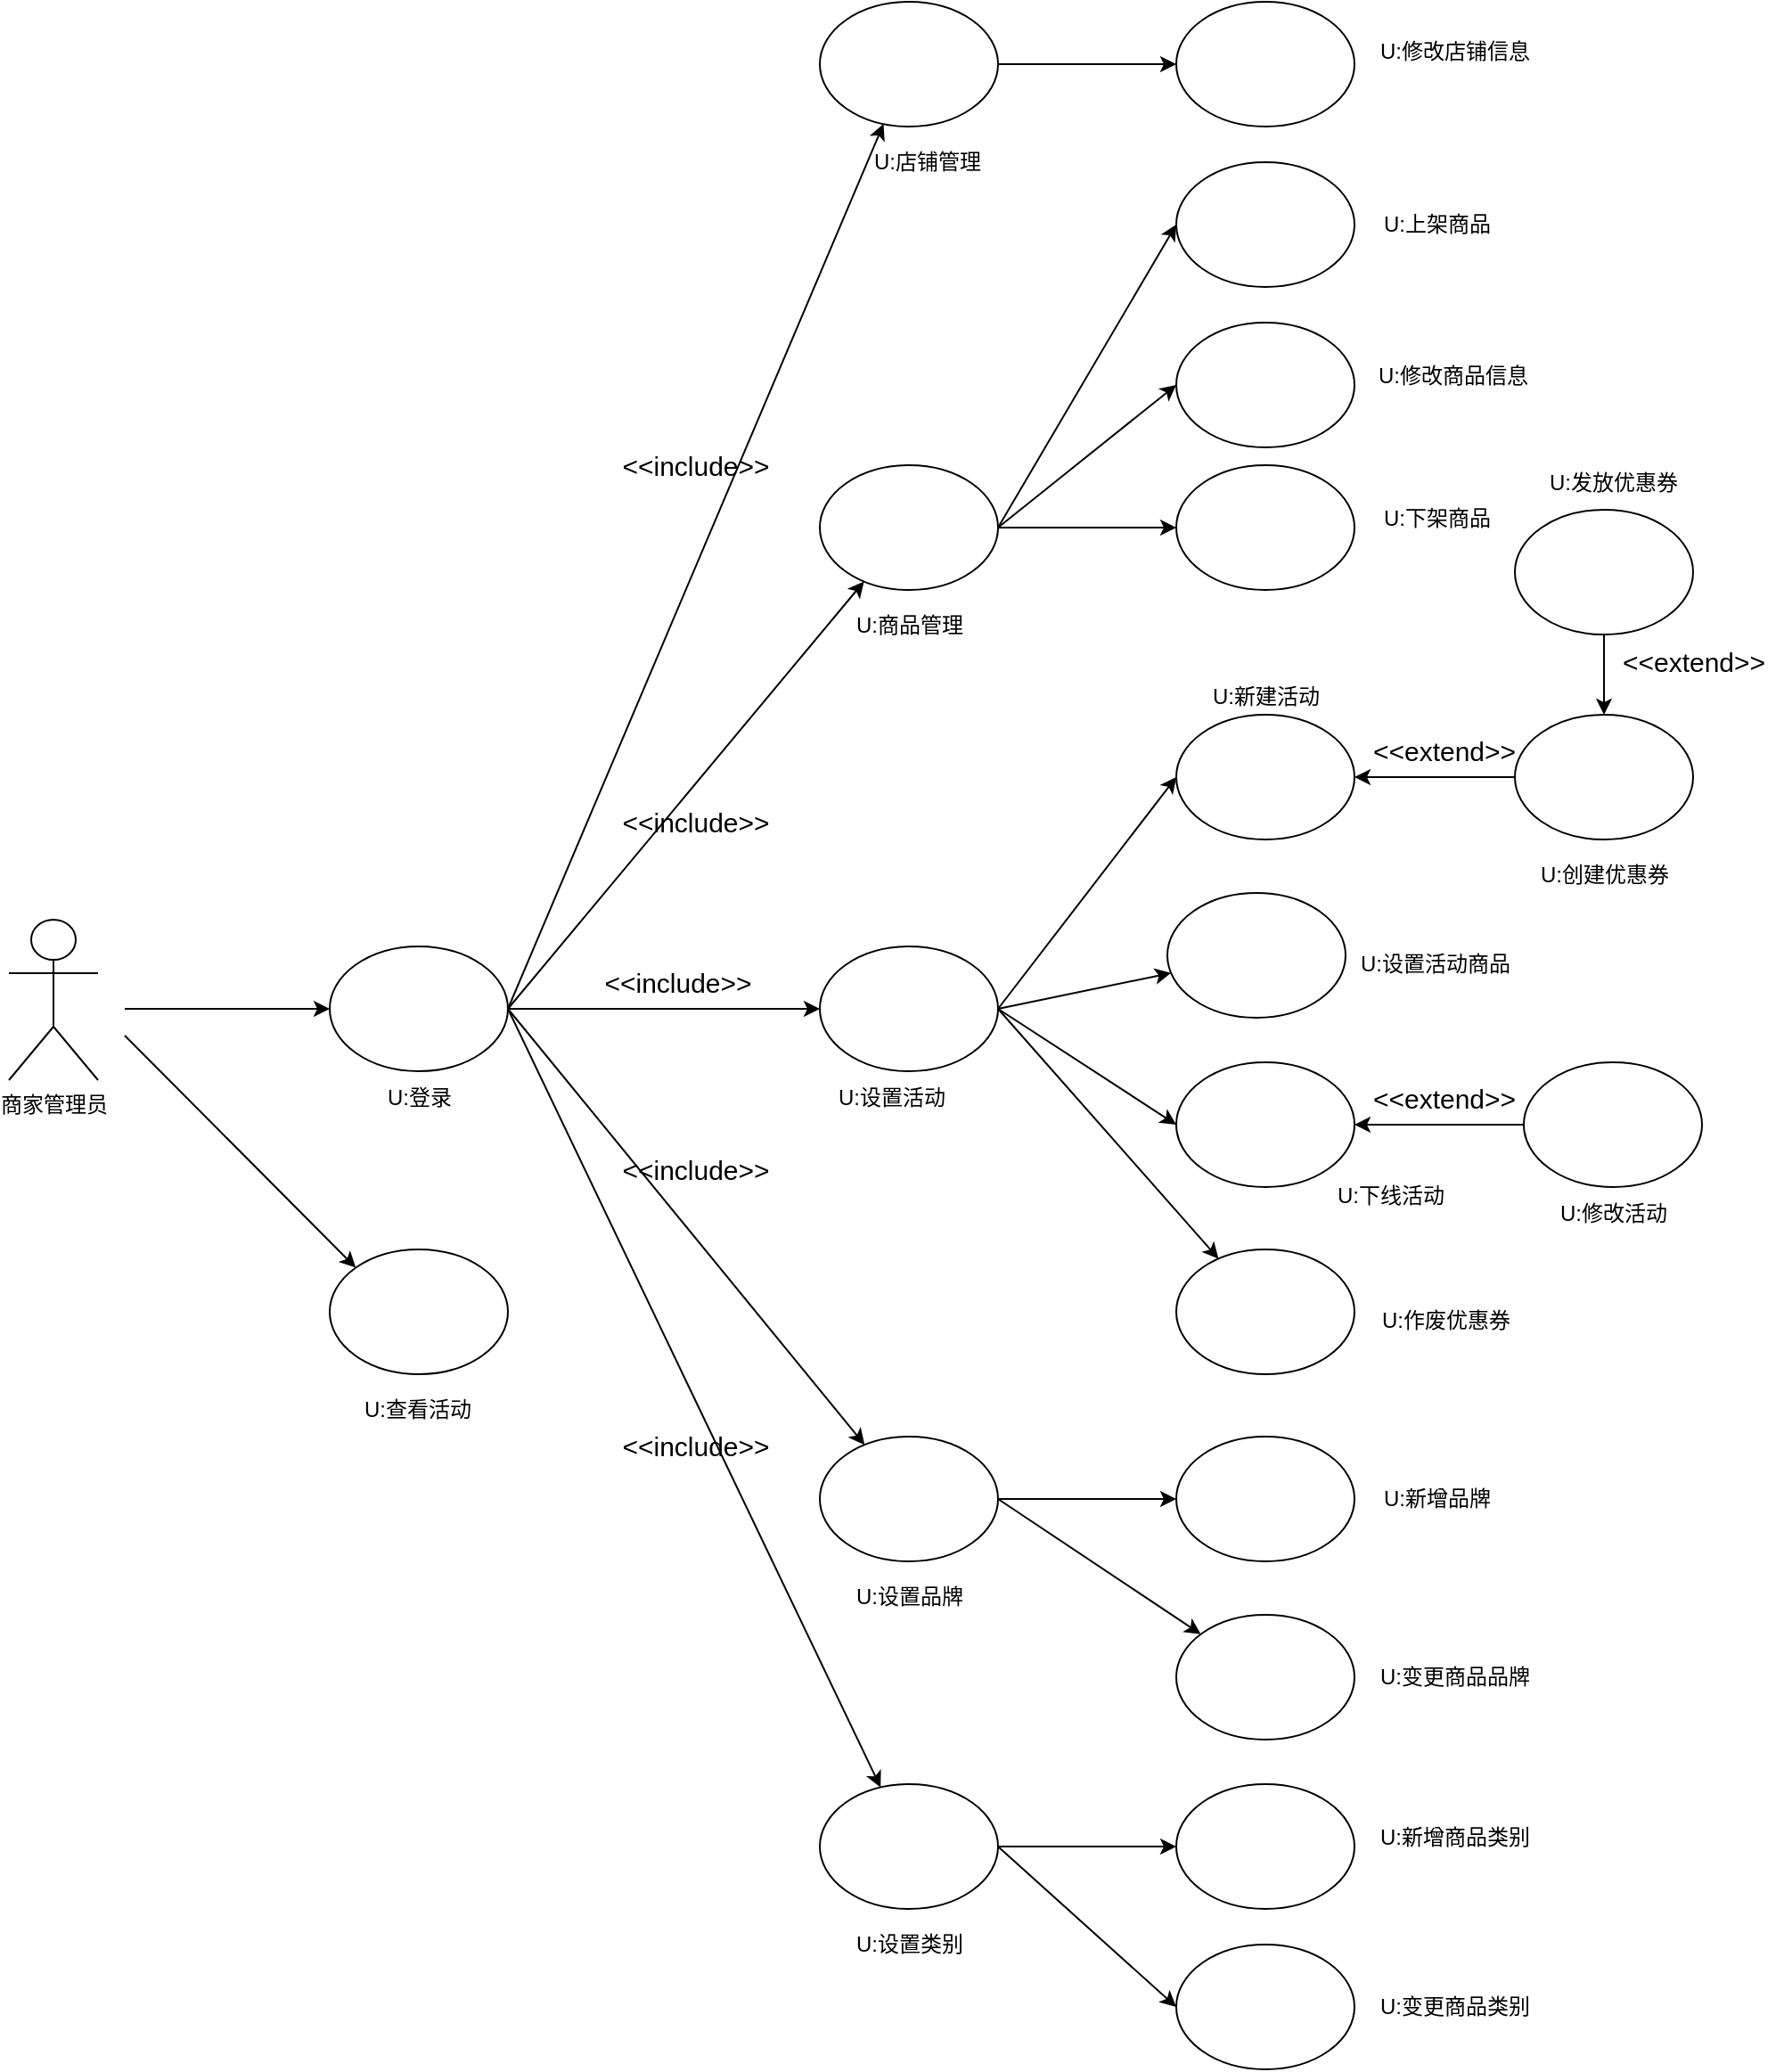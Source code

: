 <mxfile version="13.9.8" type="github">
  <diagram id="yHeF4_bzrxLTXPKwY5sZ" name="Page-1">
    <mxGraphModel dx="1376" dy="1894" grid="1" gridSize="10" guides="1" tooltips="1" connect="1" arrows="1" fold="1" page="1" pageScale="1" pageWidth="827" pageHeight="1169" math="0" shadow="0">
      <root>
        <mxCell id="0" />
        <mxCell id="1" parent="0" />
        <mxCell id="8tCWAQmAQTB_diqJKxat-1" value="商家管理员" style="shape=umlActor;verticalLabelPosition=bottom;verticalAlign=top;html=1;outlineConnect=0;" parent="1" vertex="1">
          <mxGeometry x="225" y="485" width="50" height="90" as="geometry" />
        </mxCell>
        <mxCell id="0iyVtUYct8NkVclycfW--6" style="edgeStyle=none;rounded=0;orthogonalLoop=1;jettySize=auto;html=1;entryX=1;entryY=0.5;entryDx=0;entryDy=0;startArrow=classic;startFill=1;endArrow=none;endFill=0;" parent="1" source="8tCWAQmAQTB_diqJKxat-30" target="d_4f9FTK0BvBkenBgBJO-35" edge="1">
          <mxGeometry relative="1" as="geometry" />
        </mxCell>
        <mxCell id="kDSBqB-Ltwl2de3J7nG--11" style="edgeStyle=none;rounded=0;orthogonalLoop=1;jettySize=auto;html=1;entryX=0;entryY=0.5;entryDx=0;entryDy=0;exitX=1;exitY=0.5;exitDx=0;exitDy=0;" parent="1" source="8tCWAQmAQTB_diqJKxat-30" target="kDSBqB-Ltwl2de3J7nG--9" edge="1">
          <mxGeometry relative="1" as="geometry" />
        </mxCell>
        <mxCell id="8tCWAQmAQTB_diqJKxat-30" value="" style="ellipse;whiteSpace=wrap;html=1;" parent="1" vertex="1">
          <mxGeometry x="680" y="230" width="100" height="70" as="geometry" />
        </mxCell>
        <mxCell id="0iyVtUYct8NkVclycfW--10" style="edgeStyle=none;rounded=0;orthogonalLoop=1;jettySize=auto;html=1;entryX=1;entryY=0.5;entryDx=0;entryDy=0;startArrow=classic;startFill=1;endArrow=none;endFill=0;" parent="1" source="8tCWAQmAQTB_diqJKxat-32" target="8tCWAQmAQTB_diqJKxat-30" edge="1">
          <mxGeometry relative="1" as="geometry" />
        </mxCell>
        <mxCell id="8tCWAQmAQTB_diqJKxat-32" value="" style="ellipse;whiteSpace=wrap;html=1;" parent="1" vertex="1">
          <mxGeometry x="880" y="230" width="100" height="70" as="geometry" />
        </mxCell>
        <mxCell id="0iyVtUYct8NkVclycfW--27" style="edgeStyle=none;rounded=0;orthogonalLoop=1;jettySize=auto;html=1;entryX=0.5;entryY=1;entryDx=0;entryDy=0;startArrow=classic;startFill=1;endArrow=none;endFill=0;" parent="1" source="8tCWAQmAQTB_diqJKxat-33" target="8tCWAQmAQTB_diqJKxat-34" edge="1">
          <mxGeometry relative="1" as="geometry" />
        </mxCell>
        <mxCell id="8tCWAQmAQTB_diqJKxat-33" value="" style="ellipse;whiteSpace=wrap;html=1;" parent="1" vertex="1">
          <mxGeometry x="1070" y="370" width="100" height="70" as="geometry" />
        </mxCell>
        <mxCell id="8tCWAQmAQTB_diqJKxat-34" value="" style="ellipse;whiteSpace=wrap;html=1;" parent="1" vertex="1">
          <mxGeometry x="1070" y="255" width="100" height="70" as="geometry" />
        </mxCell>
        <mxCell id="0iyVtUYct8NkVclycfW--25" style="edgeStyle=none;rounded=0;orthogonalLoop=1;jettySize=auto;html=1;entryX=0;entryY=0.5;entryDx=0;entryDy=0;startArrow=classic;startFill=1;endArrow=none;endFill=0;exitX=1;exitY=0.5;exitDx=0;exitDy=0;" parent="1" source="kDSBqB-Ltwl2de3J7nG--3" target="8tCWAQmAQTB_diqJKxat-33" edge="1">
          <mxGeometry relative="1" as="geometry" />
        </mxCell>
        <mxCell id="0iyVtUYct8NkVclycfW--19" style="edgeStyle=none;rounded=0;orthogonalLoop=1;jettySize=auto;html=1;startArrow=classic;startFill=1;endArrow=none;endFill=0;exitX=0;exitY=0;exitDx=0;exitDy=0;" parent="1" source="8tCWAQmAQTB_diqJKxat-36" edge="1">
          <mxGeometry relative="1" as="geometry">
            <mxPoint x="290" y="550" as="targetPoint" />
          </mxGeometry>
        </mxCell>
        <mxCell id="8tCWAQmAQTB_diqJKxat-36" value="" style="ellipse;whiteSpace=wrap;html=1;" parent="1" vertex="1">
          <mxGeometry x="405" y="670" width="100" height="70" as="geometry" />
        </mxCell>
        <mxCell id="0iyVtUYct8NkVclycfW--3" style="edgeStyle=none;rounded=0;orthogonalLoop=1;jettySize=auto;html=1;entryX=1;entryY=0.5;entryDx=0;entryDy=0;startArrow=classic;startFill=1;endArrow=none;endFill=0;" parent="1" source="8tCWAQmAQTB_diqJKxat-37" target="d_4f9FTK0BvBkenBgBJO-35" edge="1">
          <mxGeometry relative="1" as="geometry" />
        </mxCell>
        <mxCell id="kDSBqB-Ltwl2de3J7nG--26" style="edgeStyle=none;rounded=0;orthogonalLoop=1;jettySize=auto;html=1;entryX=0;entryY=0.5;entryDx=0;entryDy=0;" parent="1" source="8tCWAQmAQTB_diqJKxat-37" target="kDSBqB-Ltwl2de3J7nG--27" edge="1">
          <mxGeometry relative="1" as="geometry">
            <mxPoint x="960" y="-25" as="targetPoint" />
          </mxGeometry>
        </mxCell>
        <mxCell id="8tCWAQmAQTB_diqJKxat-37" value="" style="ellipse;whiteSpace=wrap;html=1;" parent="1" vertex="1">
          <mxGeometry x="680" y="-30" width="100" height="70" as="geometry" />
        </mxCell>
        <mxCell id="0iyVtUYct8NkVclycfW--16" style="edgeStyle=none;rounded=0;orthogonalLoop=1;jettySize=auto;html=1;entryX=1;entryY=0.5;entryDx=0;entryDy=0;startArrow=classic;startFill=1;endArrow=none;endFill=0;" parent="1" source="8tCWAQmAQTB_diqJKxat-43" target="8tCWAQmAQTB_diqJKxat-44" edge="1">
          <mxGeometry relative="1" as="geometry" />
        </mxCell>
        <mxCell id="8tCWAQmAQTB_diqJKxat-43" value="" style="ellipse;whiteSpace=wrap;html=1;" parent="1" vertex="1">
          <mxGeometry x="880" y="970" width="100" height="70" as="geometry" />
        </mxCell>
        <mxCell id="0iyVtUYct8NkVclycfW--34" style="edgeStyle=none;rounded=0;orthogonalLoop=1;jettySize=auto;html=1;entryX=1;entryY=0.5;entryDx=0;entryDy=0;startArrow=classic;startFill=1;endArrow=none;endFill=0;" parent="1" source="8tCWAQmAQTB_diqJKxat-44" target="d_4f9FTK0BvBkenBgBJO-35" edge="1">
          <mxGeometry relative="1" as="geometry" />
        </mxCell>
        <mxCell id="kDSBqB-Ltwl2de3J7nG--23" style="edgeStyle=none;rounded=0;orthogonalLoop=1;jettySize=auto;html=1;entryX=0;entryY=0.5;entryDx=0;entryDy=0;exitX=1;exitY=0.5;exitDx=0;exitDy=0;" parent="1" source="8tCWAQmAQTB_diqJKxat-44" target="kDSBqB-Ltwl2de3J7nG--21" edge="1">
          <mxGeometry relative="1" as="geometry" />
        </mxCell>
        <mxCell id="8tCWAQmAQTB_diqJKxat-44" value="" style="ellipse;whiteSpace=wrap;html=1;" parent="1" vertex="1">
          <mxGeometry x="680" y="970" width="100" height="70" as="geometry" />
        </mxCell>
        <mxCell id="0iyVtUYct8NkVclycfW--35" style="edgeStyle=none;rounded=0;orthogonalLoop=1;jettySize=auto;html=1;entryX=1;entryY=0.5;entryDx=0;entryDy=0;startArrow=classic;startFill=1;endArrow=none;endFill=0;" parent="1" source="8tCWAQmAQTB_diqJKxat-46" target="8tCWAQmAQTB_diqJKxat-55" edge="1">
          <mxGeometry relative="1" as="geometry" />
        </mxCell>
        <mxCell id="8tCWAQmAQTB_diqJKxat-46" value="" style="ellipse;whiteSpace=wrap;html=1;" parent="1" vertex="1">
          <mxGeometry x="880" y="875" width="100" height="70" as="geometry" />
        </mxCell>
        <mxCell id="0iyVtUYct8NkVclycfW--4" style="edgeStyle=none;rounded=0;orthogonalLoop=1;jettySize=auto;html=1;startArrow=classic;startFill=1;endArrow=none;endFill=0;entryX=1;entryY=0.5;entryDx=0;entryDy=0;" parent="1" source="8tCWAQmAQTB_diqJKxat-55" target="d_4f9FTK0BvBkenBgBJO-35" edge="1">
          <mxGeometry relative="1" as="geometry">
            <mxPoint x="510" y="530" as="targetPoint" />
          </mxGeometry>
        </mxCell>
        <mxCell id="8tCWAQmAQTB_diqJKxat-55" value="" style="ellipse;whiteSpace=wrap;html=1;" parent="1" vertex="1">
          <mxGeometry x="680" y="775" width="100" height="70" as="geometry" />
        </mxCell>
        <mxCell id="0iyVtUYct8NkVclycfW--29" style="edgeStyle=none;rounded=0;orthogonalLoop=1;jettySize=auto;html=1;startArrow=classic;startFill=1;endArrow=none;endFill=0;entryX=1;entryY=0.5;entryDx=0;entryDy=0;" parent="1" source="abcYgRZNAxs5nldRiDmo-28" target="-ngcEvS2TAoL2F-mUe07-18" edge="1">
          <mxGeometry relative="1" as="geometry">
            <mxPoint x="400" y="490" as="targetPoint" />
          </mxGeometry>
        </mxCell>
        <mxCell id="abcYgRZNAxs5nldRiDmo-28" value="" style="ellipse;whiteSpace=wrap;html=1;" parent="1" vertex="1">
          <mxGeometry x="880" y="670" width="100" height="70" as="geometry" />
        </mxCell>
        <mxCell id="0iyVtUYct8NkVclycfW--8" style="edgeStyle=none;rounded=0;orthogonalLoop=1;jettySize=auto;html=1;entryX=1;entryY=0.5;entryDx=0;entryDy=0;startArrow=classic;startFill=1;endArrow=none;endFill=0;" parent="1" source="abcYgRZNAxs5nldRiDmo-32" target="-ngcEvS2TAoL2F-mUe07-18" edge="1">
          <mxGeometry relative="1" as="geometry" />
        </mxCell>
        <mxCell id="abcYgRZNAxs5nldRiDmo-32" value="" style="ellipse;whiteSpace=wrap;html=1;" parent="1" vertex="1">
          <mxGeometry x="875" y="470" width="100" height="70" as="geometry" />
        </mxCell>
        <mxCell id="0iyVtUYct8NkVclycfW--14" style="edgeStyle=none;rounded=0;orthogonalLoop=1;jettySize=auto;html=1;entryX=1;entryY=0.5;entryDx=0;entryDy=0;startArrow=classic;startFill=1;endArrow=none;endFill=0;exitX=0;exitY=0.5;exitDx=0;exitDy=0;" parent="1" source="abcYgRZNAxs5nldRiDmo-33" target="8tCWAQmAQTB_diqJKxat-30" edge="1">
          <mxGeometry relative="1" as="geometry" />
        </mxCell>
        <mxCell id="abcYgRZNAxs5nldRiDmo-33" value="" style="ellipse;whiteSpace=wrap;html=1;" parent="1" vertex="1">
          <mxGeometry x="880" y="150" width="100" height="70" as="geometry" />
        </mxCell>
        <mxCell id="0iyVtUYct8NkVclycfW--2" style="edgeStyle=none;rounded=0;orthogonalLoop=1;jettySize=auto;html=1;startArrow=classic;startFill=1;endArrow=none;endFill=0;" parent="1" source="d_4f9FTK0BvBkenBgBJO-35" edge="1">
          <mxGeometry relative="1" as="geometry">
            <mxPoint x="290" y="535" as="targetPoint" />
          </mxGeometry>
        </mxCell>
        <mxCell id="d_4f9FTK0BvBkenBgBJO-35" value="" style="ellipse;whiteSpace=wrap;html=1;" parent="1" vertex="1">
          <mxGeometry x="405" y="500" width="100" height="70" as="geometry" />
        </mxCell>
        <mxCell id="d_4f9FTK0BvBkenBgBJO-105" value="&lt;font style=&quot;font-size: 15px&quot;&gt;&amp;lt;&amp;lt;include&amp;gt;&amp;gt;&lt;/font&gt;" style="text;html=1;align=center;verticalAlign=middle;resizable=0;points=[];autosize=1;" parent="1" vertex="1">
          <mxGeometry x="550" y="510" width="100" height="20" as="geometry" />
        </mxCell>
        <mxCell id="d_4f9FTK0BvBkenBgBJO-122" value="&lt;span&gt;U:&lt;/span&gt;&lt;span&gt;修改店铺信息&lt;/span&gt;&lt;span&gt;&lt;br&gt;&lt;br&gt;&lt;/span&gt;" style="text;html=1;align=center;verticalAlign=middle;resizable=0;points=[];autosize=1;" parent="1" vertex="1">
          <mxGeometry x="986" y="-10" width="100" height="30" as="geometry" />
        </mxCell>
        <mxCell id="d_4f9FTK0BvBkenBgBJO-123" value="&lt;span&gt;U:&lt;/span&gt;&lt;span&gt;商品管理&lt;/span&gt;" style="text;html=1;align=center;verticalAlign=middle;resizable=0;points=[];autosize=1;" parent="1" vertex="1">
          <mxGeometry x="690" y="310" width="80" height="20" as="geometry" />
        </mxCell>
        <mxCell id="d_4f9FTK0BvBkenBgBJO-125" value="&lt;span&gt;U:&lt;/span&gt;&lt;span&gt;设置活动商品&lt;/span&gt;" style="text;html=1;align=center;verticalAlign=middle;resizable=0;points=[];autosize=1;" parent="1" vertex="1">
          <mxGeometry x="975" y="500" width="100" height="20" as="geometry" />
        </mxCell>
        <mxCell id="d_4f9FTK0BvBkenBgBJO-126" value="&lt;span&gt;U:&lt;/span&gt;&lt;span&gt;修改商品信息&lt;/span&gt;" style="text;html=1;align=center;verticalAlign=middle;resizable=0;points=[];autosize=1;" parent="1" vertex="1">
          <mxGeometry x="985" y="170" width="100" height="20" as="geometry" />
        </mxCell>
        <mxCell id="d_4f9FTK0BvBkenBgBJO-127" value="&lt;span&gt;U:&lt;/span&gt;&lt;span&gt;下架商品&lt;/span&gt;" style="text;html=1;align=center;verticalAlign=middle;resizable=0;points=[];autosize=1;" parent="1" vertex="1">
          <mxGeometry x="986" y="250" width="80" height="20" as="geometry" />
        </mxCell>
        <mxCell id="d_4f9FTK0BvBkenBgBJO-128" value="&lt;span&gt;U:登录&lt;/span&gt;" style="text;html=1;align=center;verticalAlign=middle;resizable=0;points=[];autosize=1;" parent="1" vertex="1">
          <mxGeometry x="430" y="575" width="50" height="20" as="geometry" />
        </mxCell>
        <mxCell id="d_4f9FTK0BvBkenBgBJO-131" value="&lt;span&gt;U:&lt;/span&gt;&lt;span&gt;新增商品类别&lt;/span&gt;" style="text;html=1;align=center;verticalAlign=middle;resizable=0;points=[];autosize=1;" parent="1" vertex="1">
          <mxGeometry x="986" y="990" width="100" height="20" as="geometry" />
        </mxCell>
        <mxCell id="d_4f9FTK0BvBkenBgBJO-132" value="&lt;span&gt;U:&lt;/span&gt;&lt;span&gt;新增品牌&lt;/span&gt;" style="text;html=1;align=center;verticalAlign=middle;resizable=0;points=[];autosize=1;" parent="1" vertex="1">
          <mxGeometry x="986" y="800" width="80" height="20" as="geometry" />
        </mxCell>
        <mxCell id="d_4f9FTK0BvBkenBgBJO-133" value="&lt;span&gt;U:&lt;/span&gt;&lt;span&gt;发放优惠券&lt;/span&gt;" style="text;html=1;align=center;verticalAlign=middle;resizable=0;points=[];autosize=1;" parent="1" vertex="1">
          <mxGeometry x="1080" y="230" width="90" height="20" as="geometry" />
        </mxCell>
        <mxCell id="d_4f9FTK0BvBkenBgBJO-134" value="&lt;span&gt;U:&lt;/span&gt;&lt;span&gt;变更商品类别&lt;/span&gt;" style="text;html=1;align=center;verticalAlign=middle;resizable=0;points=[];autosize=1;" parent="1" vertex="1">
          <mxGeometry x="986" y="1085" width="100" height="20" as="geometry" />
        </mxCell>
        <mxCell id="d_4f9FTK0BvBkenBgBJO-135" value="&lt;span&gt;U:&lt;/span&gt;&lt;span&gt;变更商品品牌&lt;/span&gt;" style="text;html=1;align=center;verticalAlign=middle;resizable=0;points=[];autosize=1;" parent="1" vertex="1">
          <mxGeometry x="986" y="900" width="100" height="20" as="geometry" />
        </mxCell>
        <mxCell id="d_4f9FTK0BvBkenBgBJO-136" value="&lt;span&gt;U:&lt;/span&gt;&lt;span&gt;作废优惠券&lt;/span&gt;" style="text;html=1;align=center;verticalAlign=middle;resizable=0;points=[];autosize=1;" parent="1" vertex="1">
          <mxGeometry x="986" y="700" width="90" height="20" as="geometry" />
        </mxCell>
        <mxCell id="d_4f9FTK0BvBkenBgBJO-137" value="&lt;span&gt;U:&lt;/span&gt;&lt;span&gt;创建优惠券&lt;/span&gt;" style="text;html=1;align=center;verticalAlign=middle;resizable=0;points=[];autosize=1;" parent="1" vertex="1">
          <mxGeometry x="1075" y="450" width="90" height="20" as="geometry" />
        </mxCell>
        <mxCell id="d_4f9FTK0BvBkenBgBJO-139" value="&lt;span&gt;U:查看&lt;/span&gt;&lt;span&gt;活动&lt;/span&gt;" style="text;html=1;align=center;verticalAlign=middle;resizable=0;points=[];autosize=1;" parent="1" vertex="1">
          <mxGeometry x="414" y="750" width="80" height="20" as="geometry" />
        </mxCell>
        <mxCell id="0iyVtUYct8NkVclycfW--31" style="edgeStyle=none;rounded=0;orthogonalLoop=1;jettySize=auto;html=1;entryX=1;entryY=0.5;entryDx=0;entryDy=0;startArrow=classic;startFill=1;endArrow=none;endFill=0;" parent="1" source="8tCWAQmAQTB_diqJKxat-45" target="8tCWAQmAQTB_diqJKxat-55" edge="1">
          <mxGeometry relative="1" as="geometry" />
        </mxCell>
        <mxCell id="8tCWAQmAQTB_diqJKxat-45" value="" style="ellipse;whiteSpace=wrap;html=1;" parent="1" vertex="1">
          <mxGeometry x="880" y="775" width="100" height="70" as="geometry" />
        </mxCell>
        <mxCell id="d_4f9FTK0BvBkenBgBJO-164" value="&lt;font style=&quot;font-size: 15px&quot;&gt;&amp;lt;&amp;lt;extend&amp;gt;&amp;gt;&lt;/font&gt;" style="text;html=1;align=center;verticalAlign=middle;resizable=0;points=[];autosize=1;" parent="1" vertex="1">
          <mxGeometry x="980" y="380" width="100" height="20" as="geometry" />
        </mxCell>
        <mxCell id="0iyVtUYct8NkVclycfW--11" value="&lt;font style=&quot;font-size: 15px&quot;&gt;&amp;lt;&amp;lt;include&amp;gt;&amp;gt;&lt;/font&gt;" style="text;html=1;align=center;verticalAlign=middle;resizable=0;points=[];autosize=1;" parent="1" vertex="1">
          <mxGeometry x="560" y="615" width="100" height="20" as="geometry" />
        </mxCell>
        <mxCell id="0iyVtUYct8NkVclycfW--15" value="&lt;font style=&quot;font-size: 15px&quot;&gt;&amp;lt;&amp;lt;include&amp;gt;&amp;gt;&lt;/font&gt;" style="text;html=1;align=center;verticalAlign=middle;resizable=0;points=[];autosize=1;" parent="1" vertex="1">
          <mxGeometry x="560" y="770" width="100" height="20" as="geometry" />
        </mxCell>
        <mxCell id="0iyVtUYct8NkVclycfW--20" value="&lt;font style=&quot;font-size: 15px&quot;&gt;&amp;lt;&amp;lt;include&amp;gt;&amp;gt;&lt;/font&gt;" style="text;html=1;align=center;verticalAlign=middle;resizable=0;points=[];autosize=1;" parent="1" vertex="1">
          <mxGeometry x="560" y="220" width="100" height="20" as="geometry" />
        </mxCell>
        <mxCell id="0iyVtUYct8NkVclycfW--28" value="&lt;font style=&quot;font-size: 15px&quot;&gt;&amp;lt;&amp;lt;extend&amp;gt;&amp;gt;&lt;/font&gt;" style="text;html=1;align=center;verticalAlign=middle;resizable=0;points=[];autosize=1;" parent="1" vertex="1">
          <mxGeometry x="1120" y="330" width="100" height="20" as="geometry" />
        </mxCell>
        <mxCell id="0iyVtUYct8NkVclycfW--30" value="&lt;font style=&quot;font-size: 15px&quot;&gt;&amp;lt;&amp;lt;include&amp;gt;&amp;gt;&lt;/font&gt;" style="text;html=1;align=center;verticalAlign=middle;resizable=0;points=[];autosize=1;" parent="1" vertex="1">
          <mxGeometry x="560" y="420" width="100" height="20" as="geometry" />
        </mxCell>
        <mxCell id="kDSBqB-Ltwl2de3J7nG--13" style="edgeStyle=none;rounded=0;orthogonalLoop=1;jettySize=auto;html=1;entryX=1;entryY=0.5;entryDx=0;entryDy=0;" parent="1" source="-ngcEvS2TAoL2F-mUe07-1" target="kDSBqB-Ltwl2de3J7nG--7" edge="1">
          <mxGeometry relative="1" as="geometry" />
        </mxCell>
        <mxCell id="-ngcEvS2TAoL2F-mUe07-1" value="" style="ellipse;whiteSpace=wrap;html=1;" parent="1" vertex="1">
          <mxGeometry x="1075" y="565" width="100" height="70" as="geometry" />
        </mxCell>
        <mxCell id="-ngcEvS2TAoL2F-mUe07-8" value="&lt;span&gt;U:修改&lt;/span&gt;&lt;span&gt;活动&lt;/span&gt;" style="text;html=1;align=center;verticalAlign=middle;resizable=0;points=[];autosize=1;" parent="1" vertex="1">
          <mxGeometry x="1085" y="640" width="80" height="20" as="geometry" />
        </mxCell>
        <mxCell id="-ngcEvS2TAoL2F-mUe07-19" style="edgeStyle=none;rounded=0;orthogonalLoop=1;jettySize=auto;html=1;startArrow=classic;startFill=1;endArrow=none;endFill=0;entryX=1;entryY=0.5;entryDx=0;entryDy=0;" parent="1" source="-ngcEvS2TAoL2F-mUe07-18" target="d_4f9FTK0BvBkenBgBJO-35" edge="1">
          <mxGeometry relative="1" as="geometry">
            <mxPoint x="510" y="540" as="targetPoint" />
          </mxGeometry>
        </mxCell>
        <mxCell id="kDSBqB-Ltwl2de3J7nG--2" style="rounded=0;orthogonalLoop=1;jettySize=auto;html=1;entryX=0;entryY=0.5;entryDx=0;entryDy=0;exitX=1;exitY=0.5;exitDx=0;exitDy=0;" parent="1" source="-ngcEvS2TAoL2F-mUe07-18" target="kDSBqB-Ltwl2de3J7nG--3" edge="1">
          <mxGeometry relative="1" as="geometry">
            <mxPoint x="1070" y="460" as="targetPoint" />
          </mxGeometry>
        </mxCell>
        <mxCell id="kDSBqB-Ltwl2de3J7nG--6" style="edgeStyle=none;rounded=0;orthogonalLoop=1;jettySize=auto;html=1;entryX=0;entryY=0.5;entryDx=0;entryDy=0;exitX=1;exitY=0.5;exitDx=0;exitDy=0;" parent="1" source="-ngcEvS2TAoL2F-mUe07-18" target="kDSBqB-Ltwl2de3J7nG--7" edge="1">
          <mxGeometry relative="1" as="geometry">
            <mxPoint x="920" y="680" as="targetPoint" />
          </mxGeometry>
        </mxCell>
        <mxCell id="-ngcEvS2TAoL2F-mUe07-18" value="" style="ellipse;whiteSpace=wrap;html=1;" parent="1" vertex="1">
          <mxGeometry x="680" y="500" width="100" height="70" as="geometry" />
        </mxCell>
        <mxCell id="-ngcEvS2TAoL2F-mUe07-21" value="&lt;span&gt;U:设置&lt;/span&gt;&lt;span&gt;活动&lt;/span&gt;" style="text;html=1;align=center;verticalAlign=middle;resizable=0;points=[];autosize=1;" parent="1" vertex="1">
          <mxGeometry x="680" y="575" width="80" height="20" as="geometry" />
        </mxCell>
        <mxCell id="kDSBqB-Ltwl2de3J7nG--3" value="" style="ellipse;whiteSpace=wrap;html=1;" parent="1" vertex="1">
          <mxGeometry x="880" y="370" width="100" height="70" as="geometry" />
        </mxCell>
        <mxCell id="kDSBqB-Ltwl2de3J7nG--4" value="&lt;span&gt;U:新建&lt;/span&gt;&lt;span&gt;活动&lt;/span&gt;" style="text;html=1;align=center;verticalAlign=middle;resizable=0;points=[];autosize=1;" parent="1" vertex="1">
          <mxGeometry x="890" y="350" width="80" height="20" as="geometry" />
        </mxCell>
        <mxCell id="kDSBqB-Ltwl2de3J7nG--7" value="" style="ellipse;whiteSpace=wrap;html=1;" parent="1" vertex="1">
          <mxGeometry x="880" y="565" width="100" height="70" as="geometry" />
        </mxCell>
        <mxCell id="kDSBqB-Ltwl2de3J7nG--8" value="&lt;span&gt;U:下线&lt;/span&gt;&lt;span&gt;活动&lt;/span&gt;" style="text;html=1;align=center;verticalAlign=middle;resizable=0;points=[];autosize=1;" parent="1" vertex="1">
          <mxGeometry x="960" y="630" width="80" height="20" as="geometry" />
        </mxCell>
        <mxCell id="kDSBqB-Ltwl2de3J7nG--9" value="" style="ellipse;whiteSpace=wrap;html=1;" parent="1" vertex="1">
          <mxGeometry x="880" y="60" width="100" height="70" as="geometry" />
        </mxCell>
        <mxCell id="kDSBqB-Ltwl2de3J7nG--12" value="&lt;span&gt;U:上&lt;/span&gt;&lt;span&gt;架商品&lt;/span&gt;" style="text;html=1;align=center;verticalAlign=middle;resizable=0;points=[];autosize=1;" parent="1" vertex="1">
          <mxGeometry x="986" y="85" width="80" height="20" as="geometry" />
        </mxCell>
        <mxCell id="kDSBqB-Ltwl2de3J7nG--14" value="&lt;font style=&quot;font-size: 15px&quot;&gt;&amp;lt;&amp;lt;extend&amp;gt;&amp;gt;&lt;/font&gt;" style="text;html=1;align=center;verticalAlign=middle;resizable=0;points=[];autosize=1;" parent="1" vertex="1">
          <mxGeometry x="980" y="575" width="100" height="20" as="geometry" />
        </mxCell>
        <mxCell id="kDSBqB-Ltwl2de3J7nG--17" value="&lt;span&gt;U:设置&lt;/span&gt;&lt;span&gt;品牌&lt;/span&gt;" style="text;html=1;align=center;verticalAlign=middle;resizable=0;points=[];autosize=1;" parent="1" vertex="1">
          <mxGeometry x="690" y="855" width="80" height="20" as="geometry" />
        </mxCell>
        <mxCell id="kDSBqB-Ltwl2de3J7nG--20" value="&lt;span&gt;U:设置&lt;/span&gt;&lt;span&gt;类别&lt;/span&gt;" style="text;html=1;align=center;verticalAlign=middle;resizable=0;points=[];autosize=1;" parent="1" vertex="1">
          <mxGeometry x="690" y="1050" width="80" height="20" as="geometry" />
        </mxCell>
        <mxCell id="kDSBqB-Ltwl2de3J7nG--21" value="" style="ellipse;whiteSpace=wrap;html=1;" parent="1" vertex="1">
          <mxGeometry x="880" y="1060" width="100" height="70" as="geometry" />
        </mxCell>
        <mxCell id="kDSBqB-Ltwl2de3J7nG--27" value="" style="ellipse;whiteSpace=wrap;html=1;" parent="1" vertex="1">
          <mxGeometry x="880" y="-30" width="100" height="70" as="geometry" />
        </mxCell>
        <mxCell id="kDSBqB-Ltwl2de3J7nG--28" value="&lt;span&gt;U:店铺&lt;/span&gt;&lt;span&gt;管理&lt;/span&gt;" style="text;html=1;align=center;verticalAlign=middle;resizable=0;points=[];autosize=1;" parent="1" vertex="1">
          <mxGeometry x="700" y="50" width="80" height="20" as="geometry" />
        </mxCell>
      </root>
    </mxGraphModel>
  </diagram>
</mxfile>
